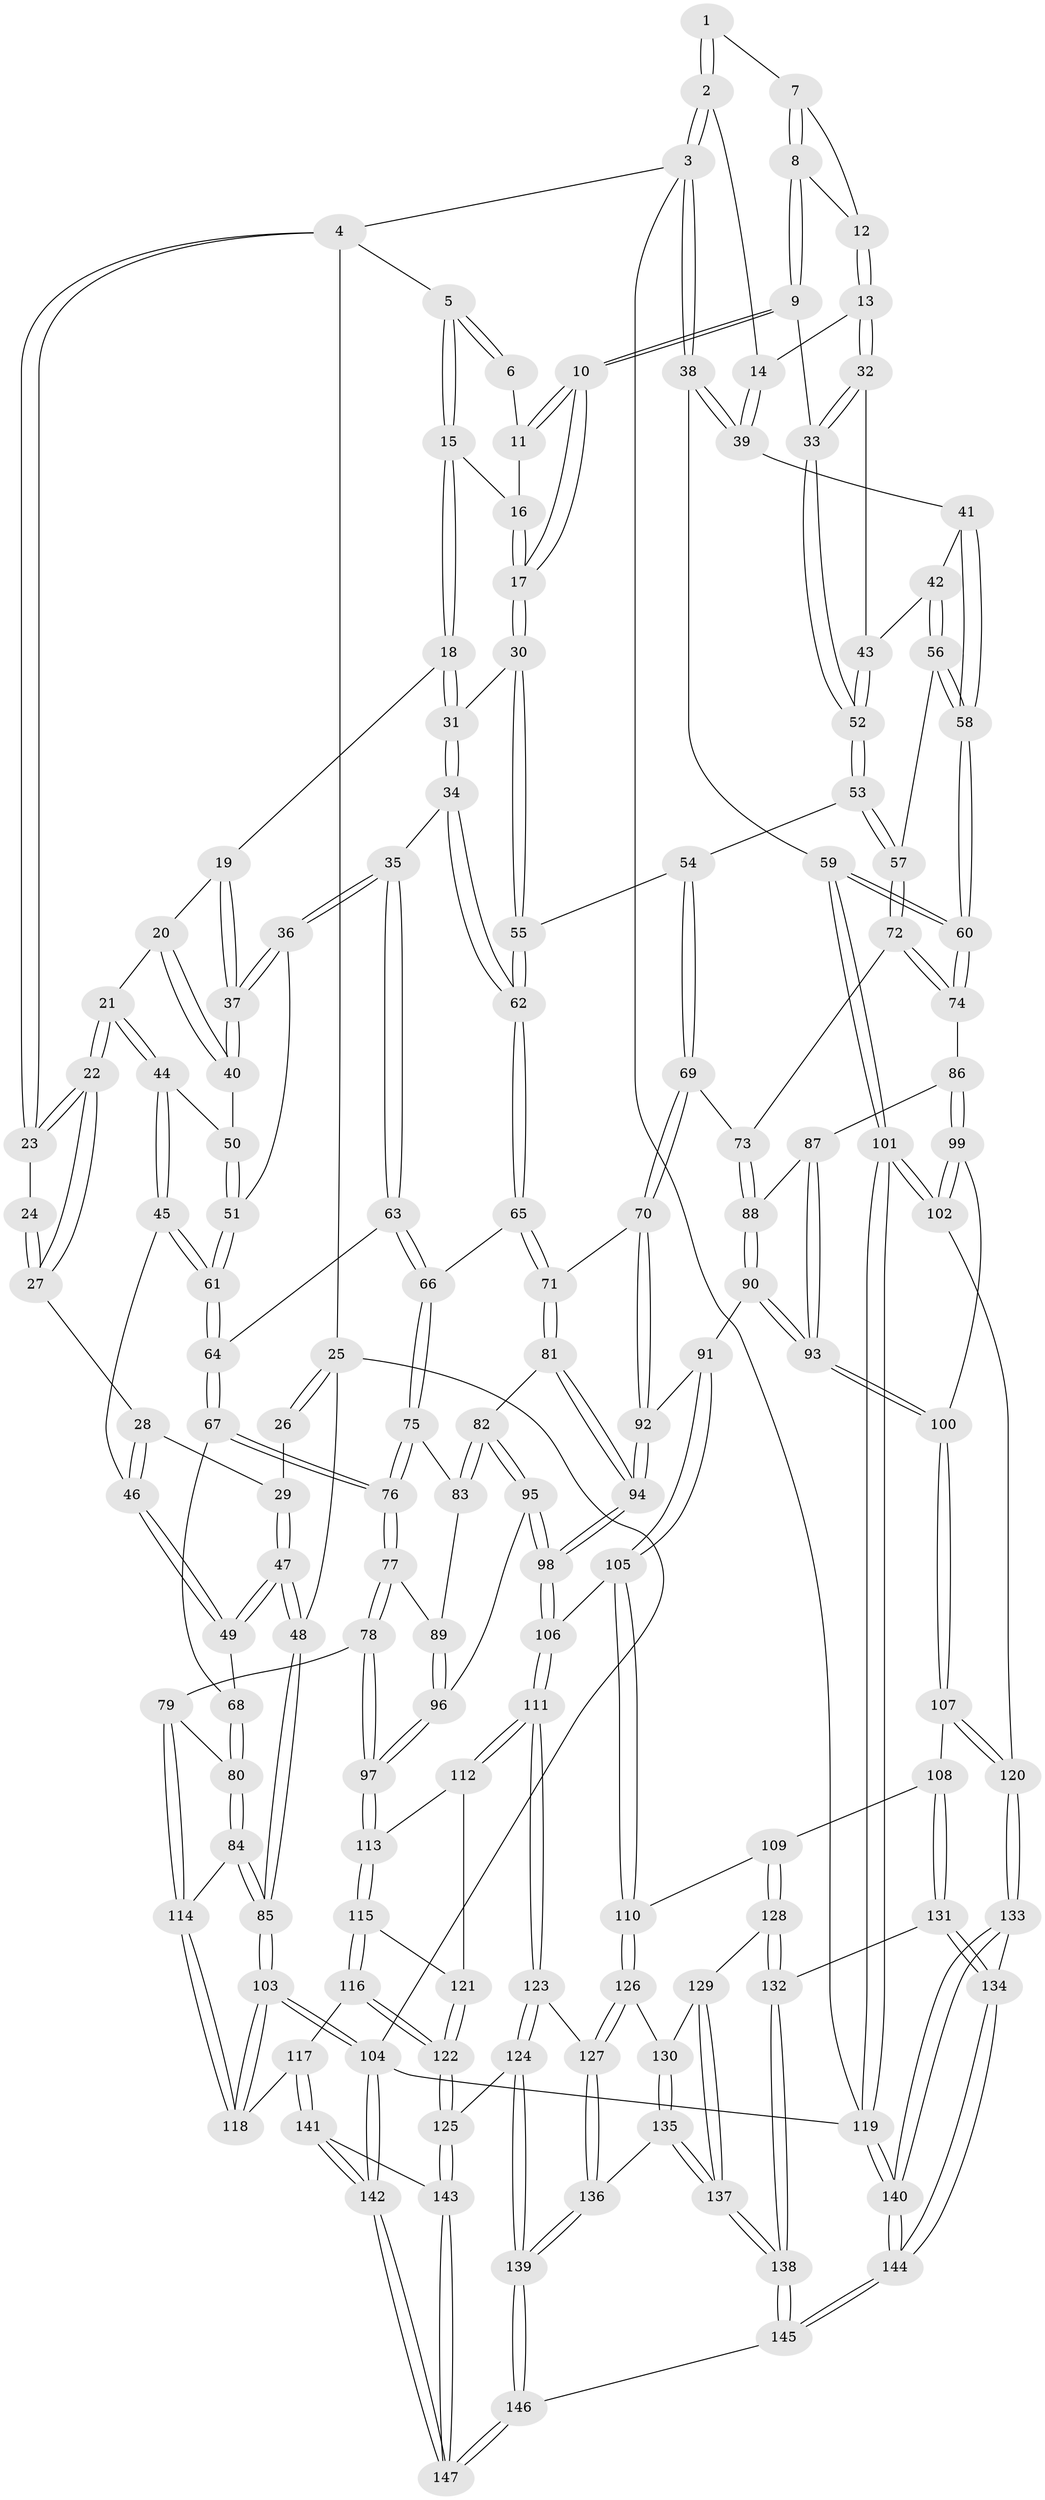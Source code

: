 // coarse degree distribution, {3: 0.1, 6: 0.06666666666666667, 4: 0.4777777777777778, 5: 0.3333333333333333, 2: 0.011111111111111112, 7: 0.011111111111111112}
// Generated by graph-tools (version 1.1) at 2025/42/03/06/25 10:42:28]
// undirected, 147 vertices, 364 edges
graph export_dot {
graph [start="1"]
  node [color=gray90,style=filled];
  1 [pos="+0.7480914429700611+0"];
  2 [pos="+1+0"];
  3 [pos="+1+0"];
  4 [pos="+0.25411624440839486+0"];
  5 [pos="+0.37110278339893404+0"];
  6 [pos="+0.7232199343642421+0"];
  7 [pos="+0.7484950397790532+0"];
  8 [pos="+0.7221778737274006+0.09868082394049565"];
  9 [pos="+0.6974244778827304+0.17372056666493402"];
  10 [pos="+0.6485010579101793+0.17601848782477106"];
  11 [pos="+0.644604224527463+0.04115937289226927"];
  12 [pos="+0.807512452439988+0.04601521816062185"];
  13 [pos="+0.8664660244716691+0.13581354118747638"];
  14 [pos="+0.9077020604463876+0.1121719837915113"];
  15 [pos="+0.40868492140324664+0"];
  16 [pos="+0.5078511467290509+0.02698702970790524"];
  17 [pos="+0.637816586331672+0.17993340496069712"];
  18 [pos="+0.40535239892130265+0.07205938677512864"];
  19 [pos="+0.38286335738914806+0.11190218385430425"];
  20 [pos="+0.21735050625845356+0.15153377554987396"];
  21 [pos="+0.1763270060790873+0.1444248701292888"];
  22 [pos="+0.17387848501080067+0.14060008658232656"];
  23 [pos="+0.19408005418131616+0"];
  24 [pos="+0.006334732643602223+0.07788596918190838"];
  25 [pos="+0+0.07120300741420563"];
  26 [pos="+0+0.08098586828171896"];
  27 [pos="+0.13152747599181233+0.15394301951009867"];
  28 [pos="+0.0613799077246424+0.18611908062271953"];
  29 [pos="+0.055267281550061075+0.18832706016308826"];
  30 [pos="+0.6021444882795881+0.21716741375922685"];
  31 [pos="+0.5202436295765805+0.23277584910923058"];
  32 [pos="+0.8488300160421856+0.1587088404219769"];
  33 [pos="+0.7081036193885896+0.1778537213949636"];
  34 [pos="+0.49935247036926905+0.2523029227634281"];
  35 [pos="+0.42220430881655957+0.28529174050664274"];
  36 [pos="+0.3968439297243734+0.26306140718832177"];
  37 [pos="+0.35006424163684047+0.19467113411655557"];
  38 [pos="+1+0.2301542769289831"];
  39 [pos="+1+0.17685427408157045"];
  40 [pos="+0.3487370265590059+0.19492828673068002"];
  41 [pos="+0.9018199706246056+0.25179628383773606"];
  42 [pos="+0.8838107830704961+0.23702132926950245"];
  43 [pos="+0.872532044701008+0.22210878637838796"];
  44 [pos="+0.19407065739896243+0.23250314513213896"];
  45 [pos="+0.1968102862742798+0.28174538202077004"];
  46 [pos="+0.1355873498813149+0.2970457927435858"];
  47 [pos="+0+0.35254688314076504"];
  48 [pos="+0+0.3609508144944804"];
  49 [pos="+0+0.3649633642054845"];
  50 [pos="+0.3276870393972265+0.21174641987905027"];
  51 [pos="+0.2699157215854988+0.2904878254597919"];
  52 [pos="+0.7683731744536901+0.3148971971288495"];
  53 [pos="+0.7691695999885872+0.32128637653728453"];
  54 [pos="+0.6601367474256169+0.35609956669195136"];
  55 [pos="+0.6269440685822226+0.32451732966721125"];
  56 [pos="+0.8124345749854706+0.3471667057021036"];
  57 [pos="+0.7917920713316814+0.3479133464928504"];
  58 [pos="+0.9687341573639104+0.37980503031084234"];
  59 [pos="+1+0.43602582859451744"];
  60 [pos="+1+0.44336707189879626"];
  61 [pos="+0.22969899071127803+0.31953047623574626"];
  62 [pos="+0.5361516280519133+0.403485832441161"];
  63 [pos="+0.4171968389127292+0.3001011306103424"];
  64 [pos="+0.257090706369735+0.4031732045989206"];
  65 [pos="+0.5311280033389416+0.4165768105532001"];
  66 [pos="+0.4583273048821565+0.43930812045454215"];
  67 [pos="+0.2570577467867801+0.403571330012043"];
  68 [pos="+0.07288062535695239+0.43365708771693623"];
  69 [pos="+0.676316387990372+0.47151121248483585"];
  70 [pos="+0.6715393017357929+0.47519218959675424"];
  71 [pos="+0.6178655793973113+0.48014162011190165"];
  72 [pos="+0.7642683584982451+0.4587693470108801"];
  73 [pos="+0.7548570665178402+0.4670434983198919"];
  74 [pos="+1+0.4619639225550719"];
  75 [pos="+0.4580979955228709+0.4396079218175333"];
  76 [pos="+0.282303713168418+0.460040553748004"];
  77 [pos="+0.27706976021200097+0.5023579252887467"];
  78 [pos="+0.23327793320046075+0.5908633795056434"];
  79 [pos="+0.22008981779838438+0.5993981948119382"];
  80 [pos="+0.12590964635350235+0.5659755185874953"];
  81 [pos="+0.5719804971855522+0.5384588647994603"];
  82 [pos="+0.4917453323848347+0.5552328495311937"];
  83 [pos="+0.46694560358371506+0.5047096621494469"];
  84 [pos="+0+0.624218268558503"];
  85 [pos="+0+0.6290053004237823"];
  86 [pos="+0.9551137247231277+0.5305394887557078"];
  87 [pos="+0.8464286920143356+0.5432423442424228"];
  88 [pos="+0.7750522056537819+0.512454335322523"];
  89 [pos="+0.37761118248990594+0.5482114218794923"];
  90 [pos="+0.7737295057801361+0.6080837910956769"];
  91 [pos="+0.690214569780926+0.6079602946869943"];
  92 [pos="+0.6801219892952466+0.6007877546897353"];
  93 [pos="+0.7945160360293494+0.6258236299603874"];
  94 [pos="+0.6075824691383721+0.6255957464248616"];
  95 [pos="+0.46803330805138726+0.6336913544075053"];
  96 [pos="+0.43926083291660944+0.6391153424411836"];
  97 [pos="+0.38157811030611893+0.6743671648350801"];
  98 [pos="+0.5555630057707122+0.7005414789771924"];
  99 [pos="+0.9452656785567397+0.5500275471930899"];
  100 [pos="+0.8246192438178448+0.6676437393921327"];
  101 [pos="+1+0.7736465459325913"];
  102 [pos="+0.9556388627462424+0.7881843587201934"];
  103 [pos="+0+0.8366787113438142"];
  104 [pos="+0+1"];
  105 [pos="+0.7012168233247075+0.7527858426647829"];
  106 [pos="+0.5658834546262678+0.733730319232205"];
  107 [pos="+0.8286606554637385+0.7514188665984504"];
  108 [pos="+0.7953893017701821+0.7606830813549402"];
  109 [pos="+0.741678547784194+0.7711361560517171"];
  110 [pos="+0.7258244250349596+0.767206266348533"];
  111 [pos="+0.5542210300797664+0.7553976111660413"];
  112 [pos="+0.4510877368272037+0.7802358935082238"];
  113 [pos="+0.37755823756504403+0.7025908758939662"];
  114 [pos="+0.17769249699246792+0.7490570242610226"];
  115 [pos="+0.3283938027547839+0.770460954510929"];
  116 [pos="+0.3096575884247588+0.7882486397885291"];
  117 [pos="+0.18974913872592863+0.8095088986454776"];
  118 [pos="+0.18016032237693852+0.7977633587628021"];
  119 [pos="+1+1"];
  120 [pos="+0.9184580292676712+0.7986887094602314"];
  121 [pos="+0.4367289658702497+0.8028628207960905"];
  122 [pos="+0.41297093562653825+0.8864809426765113"];
  123 [pos="+0.5545551755374659+0.8113808199818286"];
  124 [pos="+0.4727895793781661+0.9024345354099526"];
  125 [pos="+0.4141171595248269+0.8904751610229868"];
  126 [pos="+0.6409487620481076+0.8645757457091453"];
  127 [pos="+0.6057999910498995+0.8783114745637078"];
  128 [pos="+0.7282555540762485+0.868614817156984"];
  129 [pos="+0.7110071155214072+0.8868270657527074"];
  130 [pos="+0.6744145464042084+0.884038296352581"];
  131 [pos="+0.7807862054118094+0.9207653342133486"];
  132 [pos="+0.7731823958418897+0.9195705541353497"];
  133 [pos="+0.9121221732169765+0.826258120477789"];
  134 [pos="+0.8351263285377439+0.9428769896976835"];
  135 [pos="+0.6637450678915273+0.9214154836696054"];
  136 [pos="+0.6041003218794326+0.9090459694467341"];
  137 [pos="+0.6971270970822663+0.9421974611652668"];
  138 [pos="+0.7052073742552728+0.9672080865984063"];
  139 [pos="+0.5566539497990955+1"];
  140 [pos="+1+1"];
  141 [pos="+0.19793735178003724+0.8881712203827539"];
  142 [pos="+0.08073926558717008+1"];
  143 [pos="+0.38253546596373766+0.926048473705666"];
  144 [pos="+0.839699618267188+1"];
  145 [pos="+0.66939145512439+1"];
  146 [pos="+0.5840392095079668+1"];
  147 [pos="+0.3459529270611822+1"];
  1 -- 2;
  1 -- 2;
  1 -- 7;
  2 -- 3;
  2 -- 3;
  2 -- 14;
  3 -- 4;
  3 -- 38;
  3 -- 38;
  3 -- 119;
  4 -- 5;
  4 -- 23;
  4 -- 23;
  4 -- 25;
  5 -- 6;
  5 -- 6;
  5 -- 15;
  5 -- 15;
  6 -- 11;
  7 -- 8;
  7 -- 8;
  7 -- 12;
  8 -- 9;
  8 -- 9;
  8 -- 12;
  9 -- 10;
  9 -- 10;
  9 -- 33;
  10 -- 11;
  10 -- 11;
  10 -- 17;
  10 -- 17;
  11 -- 16;
  12 -- 13;
  12 -- 13;
  13 -- 14;
  13 -- 32;
  13 -- 32;
  14 -- 39;
  14 -- 39;
  15 -- 16;
  15 -- 18;
  15 -- 18;
  16 -- 17;
  16 -- 17;
  17 -- 30;
  17 -- 30;
  18 -- 19;
  18 -- 31;
  18 -- 31;
  19 -- 20;
  19 -- 37;
  19 -- 37;
  20 -- 21;
  20 -- 40;
  20 -- 40;
  21 -- 22;
  21 -- 22;
  21 -- 44;
  21 -- 44;
  22 -- 23;
  22 -- 23;
  22 -- 27;
  22 -- 27;
  23 -- 24;
  24 -- 27;
  24 -- 27;
  25 -- 26;
  25 -- 26;
  25 -- 48;
  25 -- 104;
  26 -- 29;
  27 -- 28;
  28 -- 29;
  28 -- 46;
  28 -- 46;
  29 -- 47;
  29 -- 47;
  30 -- 31;
  30 -- 55;
  30 -- 55;
  31 -- 34;
  31 -- 34;
  32 -- 33;
  32 -- 33;
  32 -- 43;
  33 -- 52;
  33 -- 52;
  34 -- 35;
  34 -- 62;
  34 -- 62;
  35 -- 36;
  35 -- 36;
  35 -- 63;
  35 -- 63;
  36 -- 37;
  36 -- 37;
  36 -- 51;
  37 -- 40;
  37 -- 40;
  38 -- 39;
  38 -- 39;
  38 -- 59;
  39 -- 41;
  40 -- 50;
  41 -- 42;
  41 -- 58;
  41 -- 58;
  42 -- 43;
  42 -- 56;
  42 -- 56;
  43 -- 52;
  43 -- 52;
  44 -- 45;
  44 -- 45;
  44 -- 50;
  45 -- 46;
  45 -- 61;
  45 -- 61;
  46 -- 49;
  46 -- 49;
  47 -- 48;
  47 -- 48;
  47 -- 49;
  47 -- 49;
  48 -- 85;
  48 -- 85;
  49 -- 68;
  50 -- 51;
  50 -- 51;
  51 -- 61;
  51 -- 61;
  52 -- 53;
  52 -- 53;
  53 -- 54;
  53 -- 57;
  53 -- 57;
  54 -- 55;
  54 -- 69;
  54 -- 69;
  55 -- 62;
  55 -- 62;
  56 -- 57;
  56 -- 58;
  56 -- 58;
  57 -- 72;
  57 -- 72;
  58 -- 60;
  58 -- 60;
  59 -- 60;
  59 -- 60;
  59 -- 101;
  59 -- 101;
  60 -- 74;
  60 -- 74;
  61 -- 64;
  61 -- 64;
  62 -- 65;
  62 -- 65;
  63 -- 64;
  63 -- 66;
  63 -- 66;
  64 -- 67;
  64 -- 67;
  65 -- 66;
  65 -- 71;
  65 -- 71;
  66 -- 75;
  66 -- 75;
  67 -- 68;
  67 -- 76;
  67 -- 76;
  68 -- 80;
  68 -- 80;
  69 -- 70;
  69 -- 70;
  69 -- 73;
  70 -- 71;
  70 -- 92;
  70 -- 92;
  71 -- 81;
  71 -- 81;
  72 -- 73;
  72 -- 74;
  72 -- 74;
  73 -- 88;
  73 -- 88;
  74 -- 86;
  75 -- 76;
  75 -- 76;
  75 -- 83;
  76 -- 77;
  76 -- 77;
  77 -- 78;
  77 -- 78;
  77 -- 89;
  78 -- 79;
  78 -- 97;
  78 -- 97;
  79 -- 80;
  79 -- 114;
  79 -- 114;
  80 -- 84;
  80 -- 84;
  81 -- 82;
  81 -- 94;
  81 -- 94;
  82 -- 83;
  82 -- 83;
  82 -- 95;
  82 -- 95;
  83 -- 89;
  84 -- 85;
  84 -- 85;
  84 -- 114;
  85 -- 103;
  85 -- 103;
  86 -- 87;
  86 -- 99;
  86 -- 99;
  87 -- 88;
  87 -- 93;
  87 -- 93;
  88 -- 90;
  88 -- 90;
  89 -- 96;
  89 -- 96;
  90 -- 91;
  90 -- 93;
  90 -- 93;
  91 -- 92;
  91 -- 105;
  91 -- 105;
  92 -- 94;
  92 -- 94;
  93 -- 100;
  93 -- 100;
  94 -- 98;
  94 -- 98;
  95 -- 96;
  95 -- 98;
  95 -- 98;
  96 -- 97;
  96 -- 97;
  97 -- 113;
  97 -- 113;
  98 -- 106;
  98 -- 106;
  99 -- 100;
  99 -- 102;
  99 -- 102;
  100 -- 107;
  100 -- 107;
  101 -- 102;
  101 -- 102;
  101 -- 119;
  101 -- 119;
  102 -- 120;
  103 -- 104;
  103 -- 104;
  103 -- 118;
  103 -- 118;
  104 -- 142;
  104 -- 142;
  104 -- 119;
  105 -- 106;
  105 -- 110;
  105 -- 110;
  106 -- 111;
  106 -- 111;
  107 -- 108;
  107 -- 120;
  107 -- 120;
  108 -- 109;
  108 -- 131;
  108 -- 131;
  109 -- 110;
  109 -- 128;
  109 -- 128;
  110 -- 126;
  110 -- 126;
  111 -- 112;
  111 -- 112;
  111 -- 123;
  111 -- 123;
  112 -- 113;
  112 -- 121;
  113 -- 115;
  113 -- 115;
  114 -- 118;
  114 -- 118;
  115 -- 116;
  115 -- 116;
  115 -- 121;
  116 -- 117;
  116 -- 122;
  116 -- 122;
  117 -- 118;
  117 -- 141;
  117 -- 141;
  119 -- 140;
  119 -- 140;
  120 -- 133;
  120 -- 133;
  121 -- 122;
  121 -- 122;
  122 -- 125;
  122 -- 125;
  123 -- 124;
  123 -- 124;
  123 -- 127;
  124 -- 125;
  124 -- 139;
  124 -- 139;
  125 -- 143;
  125 -- 143;
  126 -- 127;
  126 -- 127;
  126 -- 130;
  127 -- 136;
  127 -- 136;
  128 -- 129;
  128 -- 132;
  128 -- 132;
  129 -- 130;
  129 -- 137;
  129 -- 137;
  130 -- 135;
  130 -- 135;
  131 -- 132;
  131 -- 134;
  131 -- 134;
  132 -- 138;
  132 -- 138;
  133 -- 134;
  133 -- 140;
  133 -- 140;
  134 -- 144;
  134 -- 144;
  135 -- 136;
  135 -- 137;
  135 -- 137;
  136 -- 139;
  136 -- 139;
  137 -- 138;
  137 -- 138;
  138 -- 145;
  138 -- 145;
  139 -- 146;
  139 -- 146;
  140 -- 144;
  140 -- 144;
  141 -- 142;
  141 -- 142;
  141 -- 143;
  142 -- 147;
  142 -- 147;
  143 -- 147;
  143 -- 147;
  144 -- 145;
  144 -- 145;
  145 -- 146;
  146 -- 147;
  146 -- 147;
}

